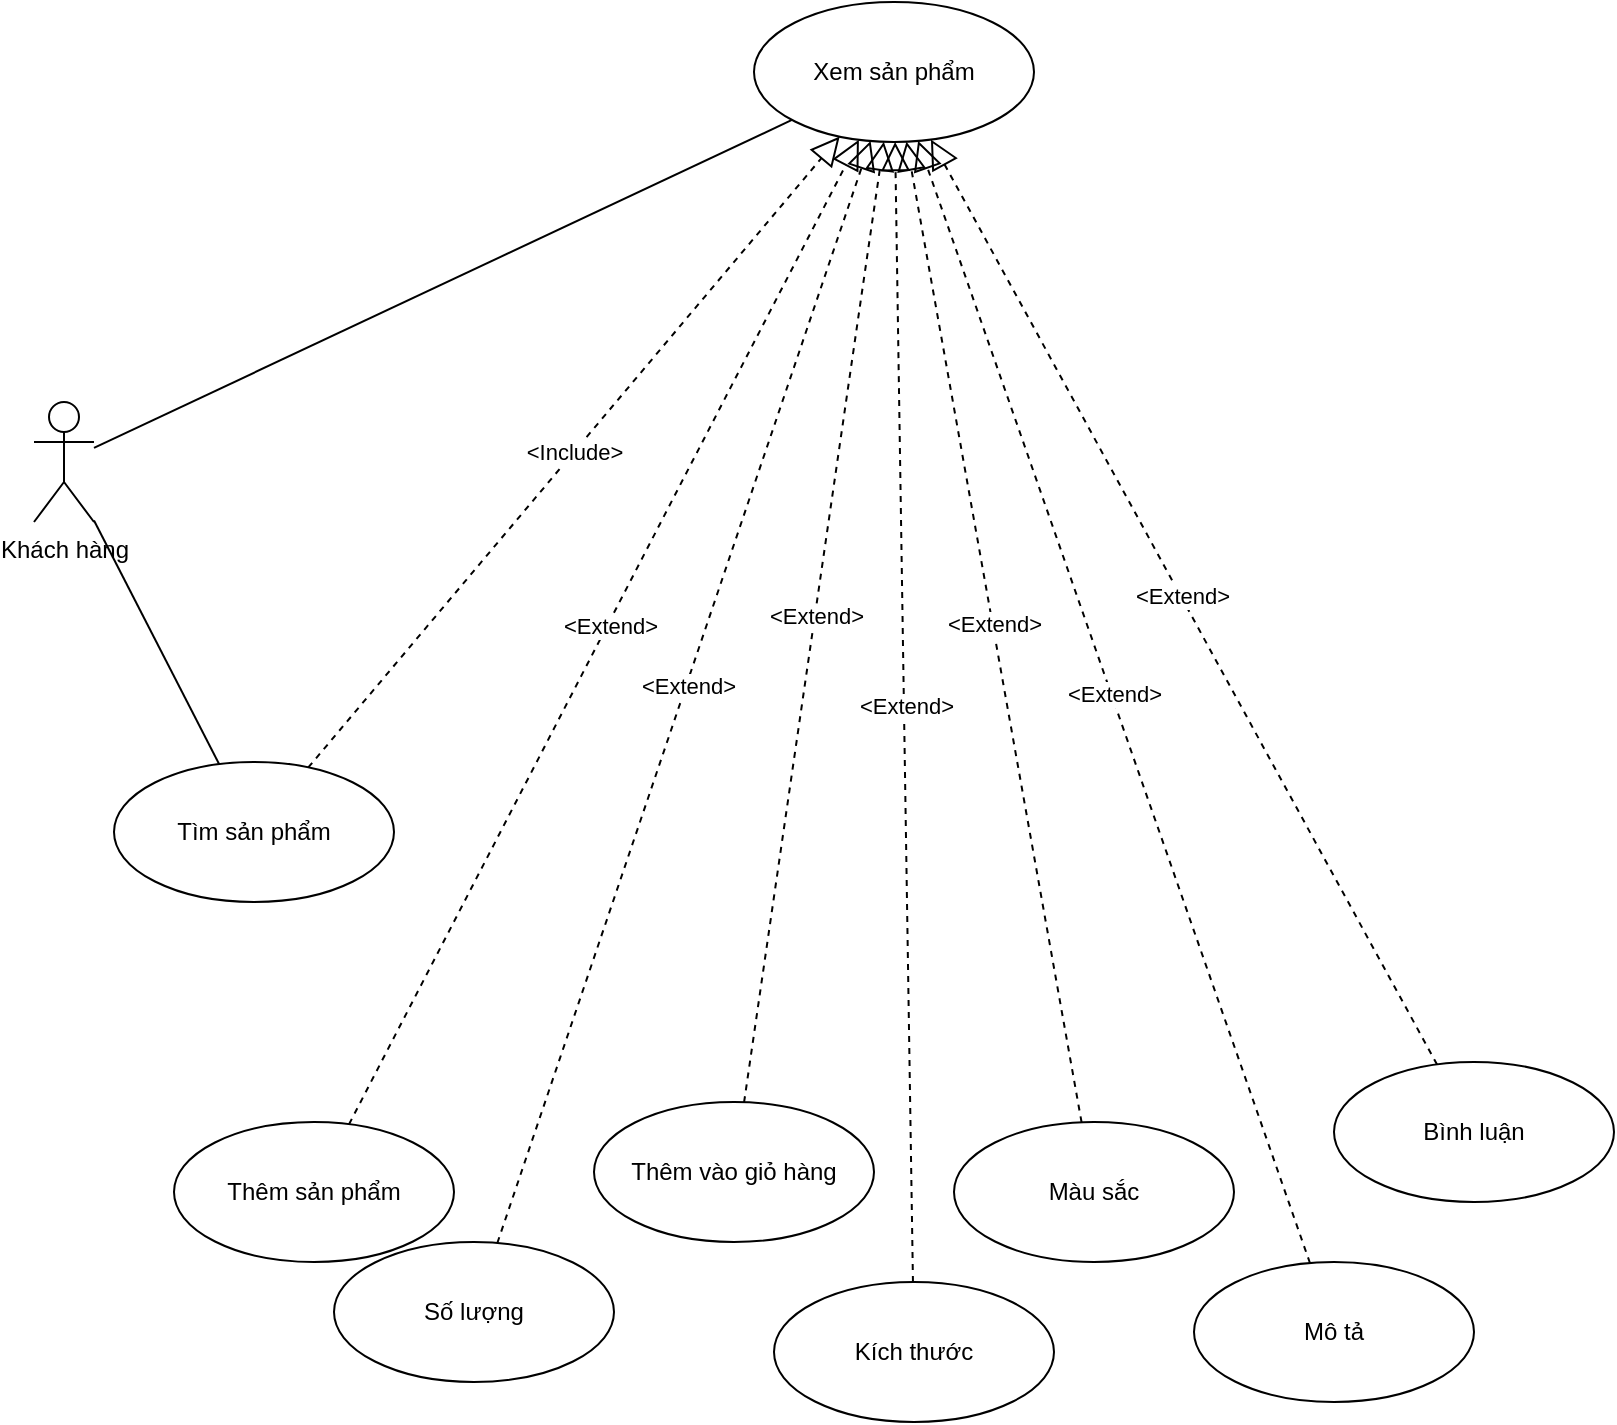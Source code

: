<mxfile version="21.3.8" type="github">
  <diagram name="Page-1" id="r67pnKvACBPW9wXp9gRp">
    <mxGraphModel dx="2140" dy="1583" grid="1" gridSize="10" guides="1" tooltips="1" connect="1" arrows="1" fold="1" page="1" pageScale="1" pageWidth="850" pageHeight="1100" math="0" shadow="0">
      <root>
        <mxCell id="0" />
        <mxCell id="1" parent="0" />
        <mxCell id="ho73Pbwzg2NBgHYDZ8Jd-4" value="Khách hàng" style="shape=umlActor;verticalLabelPosition=bottom;verticalAlign=top;html=1;" vertex="1" parent="1">
          <mxGeometry width="30" height="60" as="geometry" />
        </mxCell>
        <mxCell id="ho73Pbwzg2NBgHYDZ8Jd-5" value="Thêm sản phẩm" style="ellipse;whiteSpace=wrap;html=1;direction=west;" vertex="1" parent="1">
          <mxGeometry x="70" y="360" width="140" height="70" as="geometry" />
        </mxCell>
        <mxCell id="ho73Pbwzg2NBgHYDZ8Jd-6" value="Xem sản phẩm" style="ellipse;whiteSpace=wrap;html=1;" vertex="1" parent="1">
          <mxGeometry x="360" y="-200" width="140" height="70" as="geometry" />
        </mxCell>
        <mxCell id="ho73Pbwzg2NBgHYDZ8Jd-11" value="&amp;lt;Extend&amp;gt;" style="endArrow=block;dashed=1;endFill=0;endSize=12;html=1;rounded=0;" edge="1" parent="1" source="ho73Pbwzg2NBgHYDZ8Jd-5" target="ho73Pbwzg2NBgHYDZ8Jd-6">
          <mxGeometry x="0.013" y="-1" width="160" relative="1" as="geometry">
            <mxPoint x="530" y="240" as="sourcePoint" />
            <mxPoint x="200" y="140" as="targetPoint" />
            <mxPoint as="offset" />
          </mxGeometry>
        </mxCell>
        <mxCell id="ho73Pbwzg2NBgHYDZ8Jd-25" value="Tìm sản phẩm" style="ellipse;whiteSpace=wrap;html=1;" vertex="1" parent="1">
          <mxGeometry x="40" y="180" width="140" height="70" as="geometry" />
        </mxCell>
        <mxCell id="ho73Pbwzg2NBgHYDZ8Jd-31" value="" style="endArrow=none;html=1;rounded=0;" edge="1" parent="1" source="ho73Pbwzg2NBgHYDZ8Jd-4" target="ho73Pbwzg2NBgHYDZ8Jd-25">
          <mxGeometry width="50" height="50" relative="1" as="geometry">
            <mxPoint x="50" y="270" as="sourcePoint" />
            <mxPoint x="100" y="220" as="targetPoint" />
          </mxGeometry>
        </mxCell>
        <mxCell id="ho73Pbwzg2NBgHYDZ8Jd-32" value="" style="endArrow=none;html=1;rounded=0;" edge="1" parent="1" source="ho73Pbwzg2NBgHYDZ8Jd-4" target="ho73Pbwzg2NBgHYDZ8Jd-6">
          <mxGeometry width="50" height="50" relative="1" as="geometry">
            <mxPoint x="120" y="70" as="sourcePoint" />
            <mxPoint x="200" y="40" as="targetPoint" />
          </mxGeometry>
        </mxCell>
        <mxCell id="ho73Pbwzg2NBgHYDZ8Jd-33" value="&amp;lt;Include&amp;gt;" style="endArrow=block;dashed=1;endFill=0;endSize=12;html=1;rounded=0;" edge="1" parent="1" source="ho73Pbwzg2NBgHYDZ8Jd-25" target="ho73Pbwzg2NBgHYDZ8Jd-6">
          <mxGeometry width="160" relative="1" as="geometry">
            <mxPoint x="230" y="130" as="sourcePoint" />
            <mxPoint x="390" y="130" as="targetPoint" />
          </mxGeometry>
        </mxCell>
        <mxCell id="ho73Pbwzg2NBgHYDZ8Jd-35" value="Số lượng" style="ellipse;whiteSpace=wrap;html=1;" vertex="1" parent="1">
          <mxGeometry x="150" y="420" width="140" height="70" as="geometry" />
        </mxCell>
        <mxCell id="ho73Pbwzg2NBgHYDZ8Jd-36" value="Thêm vào giỏ hàng" style="ellipse;whiteSpace=wrap;html=1;" vertex="1" parent="1">
          <mxGeometry x="280" y="350" width="140" height="70" as="geometry" />
        </mxCell>
        <mxCell id="ho73Pbwzg2NBgHYDZ8Jd-37" value="Màu sắc" style="ellipse;whiteSpace=wrap;html=1;" vertex="1" parent="1">
          <mxGeometry x="460" y="360" width="140" height="70" as="geometry" />
        </mxCell>
        <mxCell id="ho73Pbwzg2NBgHYDZ8Jd-38" value="Kích thước" style="ellipse;whiteSpace=wrap;html=1;" vertex="1" parent="1">
          <mxGeometry x="370" y="440" width="140" height="70" as="geometry" />
        </mxCell>
        <mxCell id="ho73Pbwzg2NBgHYDZ8Jd-39" value="Mô tả" style="ellipse;whiteSpace=wrap;html=1;" vertex="1" parent="1">
          <mxGeometry x="580" y="430" width="140" height="70" as="geometry" />
        </mxCell>
        <mxCell id="ho73Pbwzg2NBgHYDZ8Jd-40" value="Bình luận" style="ellipse;whiteSpace=wrap;html=1;" vertex="1" parent="1">
          <mxGeometry x="650" y="330" width="140" height="70" as="geometry" />
        </mxCell>
        <mxCell id="ho73Pbwzg2NBgHYDZ8Jd-41" value="&amp;lt;Extend&amp;gt;" style="endArrow=block;dashed=1;endFill=0;endSize=12;html=1;rounded=0;" edge="1" parent="1" source="ho73Pbwzg2NBgHYDZ8Jd-35" target="ho73Pbwzg2NBgHYDZ8Jd-6">
          <mxGeometry x="0.013" y="-1" width="160" relative="1" as="geometry">
            <mxPoint x="168" y="371" as="sourcePoint" />
            <mxPoint x="422" y="-121" as="targetPoint" />
            <mxPoint as="offset" />
          </mxGeometry>
        </mxCell>
        <mxCell id="ho73Pbwzg2NBgHYDZ8Jd-42" value="&amp;lt;Extend&amp;gt;" style="endArrow=block;dashed=1;endFill=0;endSize=12;html=1;rounded=0;" edge="1" parent="1" source="ho73Pbwzg2NBgHYDZ8Jd-36" target="ho73Pbwzg2NBgHYDZ8Jd-6">
          <mxGeometry x="0.013" y="-1" width="160" relative="1" as="geometry">
            <mxPoint x="178" y="381" as="sourcePoint" />
            <mxPoint x="432" y="-111" as="targetPoint" />
            <mxPoint as="offset" />
          </mxGeometry>
        </mxCell>
        <mxCell id="ho73Pbwzg2NBgHYDZ8Jd-43" value="&amp;lt;Extend&amp;gt;" style="endArrow=block;dashed=1;endFill=0;endSize=12;html=1;rounded=0;" edge="1" parent="1" source="ho73Pbwzg2NBgHYDZ8Jd-38" target="ho73Pbwzg2NBgHYDZ8Jd-6">
          <mxGeometry x="0.013" y="-1" width="160" relative="1" as="geometry">
            <mxPoint x="188" y="391" as="sourcePoint" />
            <mxPoint x="442" y="-101" as="targetPoint" />
            <mxPoint as="offset" />
          </mxGeometry>
        </mxCell>
        <mxCell id="ho73Pbwzg2NBgHYDZ8Jd-44" value="&amp;lt;Extend&amp;gt;" style="endArrow=block;dashed=1;endFill=0;endSize=12;html=1;rounded=0;" edge="1" parent="1" source="ho73Pbwzg2NBgHYDZ8Jd-39" target="ho73Pbwzg2NBgHYDZ8Jd-6">
          <mxGeometry x="0.013" y="-1" width="160" relative="1" as="geometry">
            <mxPoint x="198" y="401" as="sourcePoint" />
            <mxPoint x="452" y="-91" as="targetPoint" />
            <mxPoint as="offset" />
          </mxGeometry>
        </mxCell>
        <mxCell id="ho73Pbwzg2NBgHYDZ8Jd-45" value="&amp;lt;Extend&amp;gt;" style="endArrow=block;dashed=1;endFill=0;endSize=12;html=1;rounded=0;" edge="1" parent="1" source="ho73Pbwzg2NBgHYDZ8Jd-37" target="ho73Pbwzg2NBgHYDZ8Jd-6">
          <mxGeometry x="0.013" y="-1" width="160" relative="1" as="geometry">
            <mxPoint x="208" y="411" as="sourcePoint" />
            <mxPoint x="462" y="-81" as="targetPoint" />
            <mxPoint as="offset" />
          </mxGeometry>
        </mxCell>
        <mxCell id="ho73Pbwzg2NBgHYDZ8Jd-46" value="&amp;lt;Extend&amp;gt;" style="endArrow=block;dashed=1;endFill=0;endSize=12;html=1;rounded=0;" edge="1" parent="1" source="ho73Pbwzg2NBgHYDZ8Jd-40" target="ho73Pbwzg2NBgHYDZ8Jd-6">
          <mxGeometry x="0.013" y="-1" width="160" relative="1" as="geometry">
            <mxPoint x="218" y="421" as="sourcePoint" />
            <mxPoint x="472" y="-71" as="targetPoint" />
            <mxPoint as="offset" />
          </mxGeometry>
        </mxCell>
      </root>
    </mxGraphModel>
  </diagram>
</mxfile>
